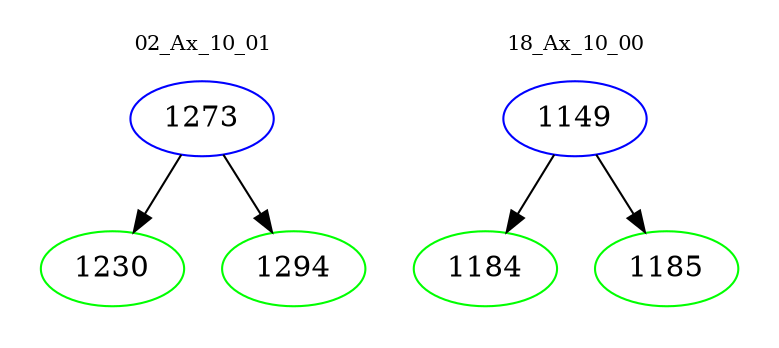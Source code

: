 digraph{
subgraph cluster_0 {
color = white
label = "02_Ax_10_01";
fontsize=10;
T0_1273 [label="1273", color="blue"]
T0_1273 -> T0_1230 [color="black"]
T0_1230 [label="1230", color="green"]
T0_1273 -> T0_1294 [color="black"]
T0_1294 [label="1294", color="green"]
}
subgraph cluster_1 {
color = white
label = "18_Ax_10_00";
fontsize=10;
T1_1149 [label="1149", color="blue"]
T1_1149 -> T1_1184 [color="black"]
T1_1184 [label="1184", color="green"]
T1_1149 -> T1_1185 [color="black"]
T1_1185 [label="1185", color="green"]
}
}

